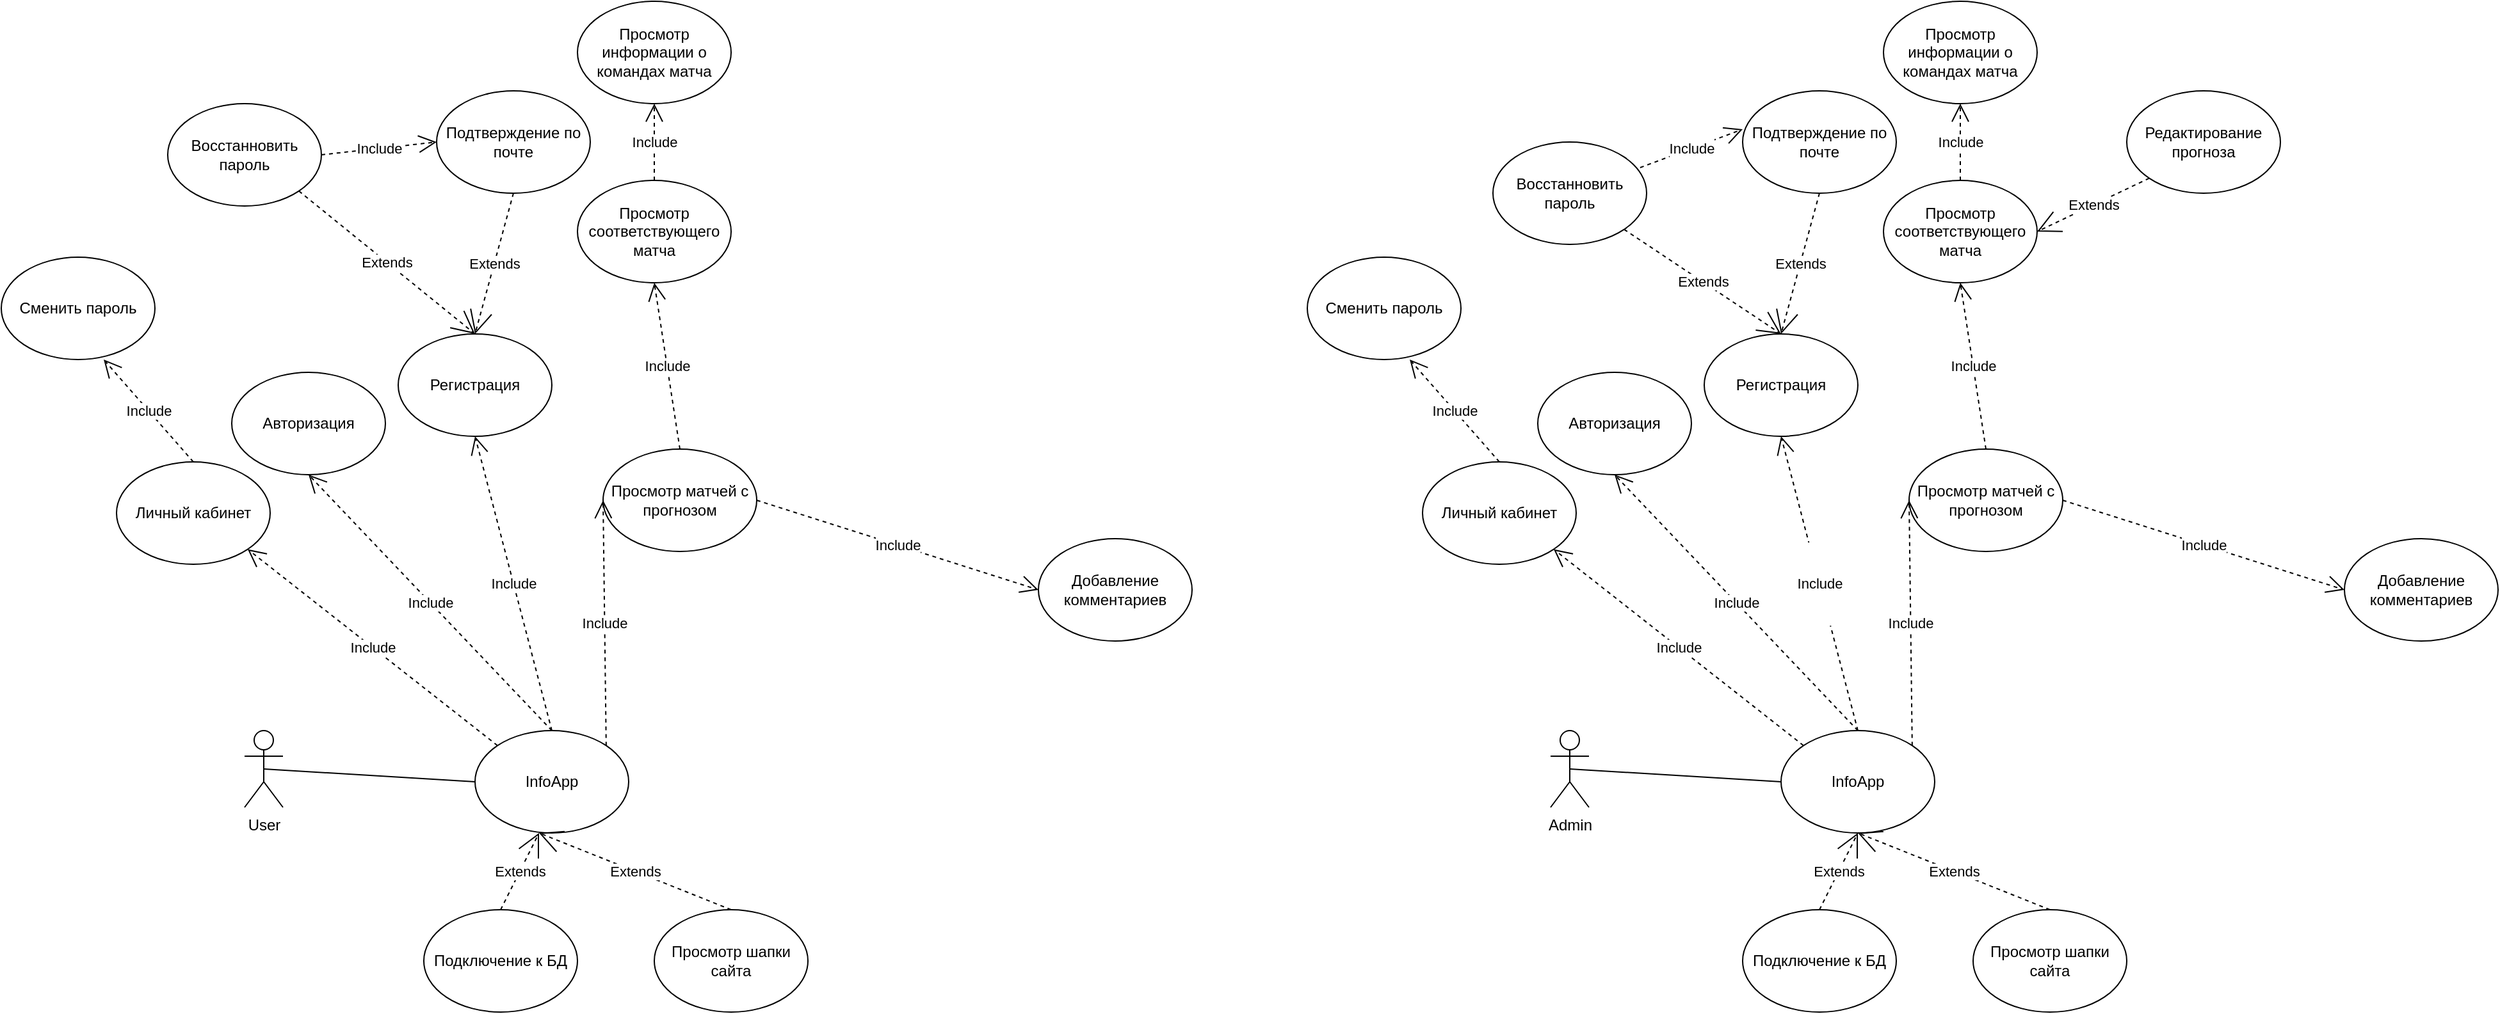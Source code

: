 <mxfile version="14.4.6" type="github">
  <diagram id="AmMkg5M9YSYuQsAp2ahu" name="Page-1">
    <mxGraphModel dx="1777" dy="1729" grid="1" gridSize="10" guides="1" tooltips="1" connect="1" arrows="1" fold="1" page="1" pageScale="1" pageWidth="827" pageHeight="1169" math="0" shadow="0">
      <root>
        <mxCell id="0" />
        <mxCell id="1" parent="0" />
        <mxCell id="p4dsRJ2isNpYm6C_EEN1-1" value="User&lt;br&gt;" style="shape=umlActor;verticalLabelPosition=bottom;verticalAlign=top;html=1;outlineConnect=0;" vertex="1" parent="1">
          <mxGeometry x="100" y="300" width="30" height="60" as="geometry" />
        </mxCell>
        <mxCell id="p4dsRJ2isNpYm6C_EEN1-2" value="InfoApp" style="ellipse;whiteSpace=wrap;html=1;" vertex="1" parent="1">
          <mxGeometry x="280" y="300" width="120" height="80" as="geometry" />
        </mxCell>
        <mxCell id="p4dsRJ2isNpYm6C_EEN1-3" value="" style="endArrow=none;html=1;entryX=0;entryY=0.5;entryDx=0;entryDy=0;exitX=0.5;exitY=0.5;exitDx=0;exitDy=0;exitPerimeter=0;" edge="1" parent="1" source="p4dsRJ2isNpYm6C_EEN1-1" target="p4dsRJ2isNpYm6C_EEN1-2">
          <mxGeometry width="50" height="50" relative="1" as="geometry">
            <mxPoint x="180" y="390" as="sourcePoint" />
            <mxPoint x="230" y="340" as="targetPoint" />
          </mxGeometry>
        </mxCell>
        <mxCell id="p4dsRJ2isNpYm6C_EEN1-4" value="Include" style="endArrow=open;endSize=12;dashed=1;html=1;exitX=0.5;exitY=0;exitDx=0;exitDy=0;entryX=0.5;entryY=1;entryDx=0;entryDy=0;" edge="1" parent="1" source="p4dsRJ2isNpYm6C_EEN1-2" target="p4dsRJ2isNpYm6C_EEN1-5">
          <mxGeometry width="160" relative="1" as="geometry">
            <mxPoint x="330" y="250" as="sourcePoint" />
            <mxPoint x="240" y="210" as="targetPoint" />
          </mxGeometry>
        </mxCell>
        <mxCell id="p4dsRJ2isNpYm6C_EEN1-5" value="Авторизация&lt;br&gt;" style="ellipse;whiteSpace=wrap;html=1;" vertex="1" parent="1">
          <mxGeometry x="90" y="20" width="120" height="80" as="geometry" />
        </mxCell>
        <mxCell id="p4dsRJ2isNpYm6C_EEN1-6" value="Регистрация" style="ellipse;whiteSpace=wrap;html=1;" vertex="1" parent="1">
          <mxGeometry x="220" y="-10" width="120" height="80" as="geometry" />
        </mxCell>
        <mxCell id="p4dsRJ2isNpYm6C_EEN1-7" value="Include" style="endArrow=open;endSize=12;dashed=1;html=1;exitX=0.5;exitY=0;exitDx=0;exitDy=0;entryX=0.5;entryY=1;entryDx=0;entryDy=0;" edge="1" parent="1" source="p4dsRJ2isNpYm6C_EEN1-2" target="p4dsRJ2isNpYm6C_EEN1-6">
          <mxGeometry width="160" relative="1" as="geometry">
            <mxPoint x="400" y="280" as="sourcePoint" />
            <mxPoint x="560" y="280" as="targetPoint" />
          </mxGeometry>
        </mxCell>
        <mxCell id="p4dsRJ2isNpYm6C_EEN1-19" value="Просмотр соответствующего матча" style="ellipse;whiteSpace=wrap;html=1;" vertex="1" parent="1">
          <mxGeometry x="360" y="-130" width="120" height="80" as="geometry" />
        </mxCell>
        <mxCell id="p4dsRJ2isNpYm6C_EEN1-20" value="Подтверждение по почте" style="ellipse;whiteSpace=wrap;html=1;" vertex="1" parent="1">
          <mxGeometry x="250" y="-200" width="120" height="80" as="geometry" />
        </mxCell>
        <mxCell id="p4dsRJ2isNpYm6C_EEN1-21" value="Extends" style="endArrow=open;endSize=16;endFill=0;html=1;entryX=0.5;entryY=0;entryDx=0;entryDy=0;exitX=0.5;exitY=1;exitDx=0;exitDy=0;dashed=1;" edge="1" parent="1" source="p4dsRJ2isNpYm6C_EEN1-20" target="p4dsRJ2isNpYm6C_EEN1-6">
          <mxGeometry width="160" relative="1" as="geometry">
            <mxPoint x="142" y="-92" as="sourcePoint" />
            <mxPoint x="580" y="-10" as="targetPoint" />
          </mxGeometry>
        </mxCell>
        <mxCell id="p4dsRJ2isNpYm6C_EEN1-23" value="Просмотр матчей с прогнозом" style="ellipse;whiteSpace=wrap;html=1;" vertex="1" parent="1">
          <mxGeometry x="380" y="80" width="120" height="80" as="geometry" />
        </mxCell>
        <mxCell id="p4dsRJ2isNpYm6C_EEN1-24" value="Include" style="endArrow=open;endSize=12;dashed=1;html=1;exitX=1;exitY=0;exitDx=0;exitDy=0;entryX=0;entryY=0.5;entryDx=0;entryDy=0;" edge="1" parent="1" source="p4dsRJ2isNpYm6C_EEN1-2" target="p4dsRJ2isNpYm6C_EEN1-23">
          <mxGeometry width="160" relative="1" as="geometry">
            <mxPoint x="350" y="310" as="sourcePoint" />
            <mxPoint x="417.574" y="188.284" as="targetPoint" />
          </mxGeometry>
        </mxCell>
        <mxCell id="p4dsRJ2isNpYm6C_EEN1-25" value="Include" style="endArrow=open;endSize=12;dashed=1;html=1;exitX=0.5;exitY=0;exitDx=0;exitDy=0;entryX=0.5;entryY=1;entryDx=0;entryDy=0;" edge="1" parent="1" source="p4dsRJ2isNpYm6C_EEN1-23" target="p4dsRJ2isNpYm6C_EEN1-19">
          <mxGeometry width="160" relative="1" as="geometry">
            <mxPoint x="392.426" y="321.716" as="sourcePoint" />
            <mxPoint x="540" y="200" as="targetPoint" />
          </mxGeometry>
        </mxCell>
        <mxCell id="p4dsRJ2isNpYm6C_EEN1-26" value="Include" style="endArrow=open;endSize=12;dashed=1;html=1;exitX=1;exitY=0.5;exitDx=0;exitDy=0;" edge="1" parent="1" source="p4dsRJ2isNpYm6C_EEN1-23">
          <mxGeometry width="160" relative="1" as="geometry">
            <mxPoint x="642.426" y="171.716" as="sourcePoint" />
            <mxPoint x="720" y="190" as="targetPoint" />
          </mxGeometry>
        </mxCell>
        <mxCell id="p4dsRJ2isNpYm6C_EEN1-27" value="Добавление комментариев" style="ellipse;whiteSpace=wrap;html=1;" vertex="1" parent="1">
          <mxGeometry x="720" y="150" width="120" height="80" as="geometry" />
        </mxCell>
        <mxCell id="p4dsRJ2isNpYm6C_EEN1-28" value="Просмотр информации о командах матча" style="ellipse;whiteSpace=wrap;html=1;" vertex="1" parent="1">
          <mxGeometry x="360" y="-270" width="120" height="80" as="geometry" />
        </mxCell>
        <mxCell id="p4dsRJ2isNpYm6C_EEN1-29" value="Include" style="endArrow=open;endSize=12;dashed=1;html=1;exitX=0.5;exitY=0;exitDx=0;exitDy=0;entryX=0.5;entryY=1;entryDx=0;entryDy=0;" edge="1" parent="1" source="p4dsRJ2isNpYm6C_EEN1-19" target="p4dsRJ2isNpYm6C_EEN1-28">
          <mxGeometry width="160" relative="1" as="geometry">
            <mxPoint x="450" y="90" as="sourcePoint" />
            <mxPoint x="430" y="-40" as="targetPoint" />
          </mxGeometry>
        </mxCell>
        <mxCell id="p4dsRJ2isNpYm6C_EEN1-30" value="Личный кабинет" style="ellipse;whiteSpace=wrap;html=1;" vertex="1" parent="1">
          <mxGeometry y="90" width="120" height="80" as="geometry" />
        </mxCell>
        <mxCell id="p4dsRJ2isNpYm6C_EEN1-31" value="Include" style="endArrow=open;endSize=12;dashed=1;html=1;exitX=0;exitY=0;exitDx=0;exitDy=0;entryX=1;entryY=1;entryDx=0;entryDy=0;" edge="1" parent="1" source="p4dsRJ2isNpYm6C_EEN1-2" target="p4dsRJ2isNpYm6C_EEN1-30">
          <mxGeometry width="160" relative="1" as="geometry">
            <mxPoint x="350" y="310" as="sourcePoint" />
            <mxPoint x="160" y="110" as="targetPoint" />
          </mxGeometry>
        </mxCell>
        <mxCell id="p4dsRJ2isNpYm6C_EEN1-32" value="Include" style="endArrow=open;endSize=12;dashed=1;html=1;exitX=0.5;exitY=0;exitDx=0;exitDy=0;" edge="1" parent="1" source="p4dsRJ2isNpYm6C_EEN1-30">
          <mxGeometry width="160" relative="1" as="geometry">
            <mxPoint x="307.574" y="321.716" as="sourcePoint" />
            <mxPoint x="-10" y="10" as="targetPoint" />
          </mxGeometry>
        </mxCell>
        <mxCell id="p4dsRJ2isNpYm6C_EEN1-33" value="Сменить пароль" style="ellipse;whiteSpace=wrap;html=1;" vertex="1" parent="1">
          <mxGeometry x="-90" y="-70" width="120" height="80" as="geometry" />
        </mxCell>
        <mxCell id="p4dsRJ2isNpYm6C_EEN1-34" value="Extends" style="endArrow=open;endSize=16;endFill=0;html=1;entryX=0.5;entryY=0;entryDx=0;entryDy=0;dashed=1;exitX=1;exitY=1;exitDx=0;exitDy=0;" edge="1" parent="1" source="p4dsRJ2isNpYm6C_EEN1-35" target="p4dsRJ2isNpYm6C_EEN1-6">
          <mxGeometry width="160" relative="1" as="geometry">
            <mxPoint x="200" y="-110" as="sourcePoint" />
            <mxPoint x="290" as="targetPoint" />
          </mxGeometry>
        </mxCell>
        <mxCell id="p4dsRJ2isNpYm6C_EEN1-35" value="Восстанновить пароль" style="ellipse;whiteSpace=wrap;html=1;" vertex="1" parent="1">
          <mxGeometry x="40" y="-190" width="120" height="80" as="geometry" />
        </mxCell>
        <mxCell id="p4dsRJ2isNpYm6C_EEN1-36" value="Admin" style="shape=umlActor;verticalLabelPosition=bottom;verticalAlign=top;html=1;outlineConnect=0;" vertex="1" parent="1">
          <mxGeometry x="1120" y="300" width="30" height="60" as="geometry" />
        </mxCell>
        <mxCell id="p4dsRJ2isNpYm6C_EEN1-37" value="InfoApp" style="ellipse;whiteSpace=wrap;html=1;" vertex="1" parent="1">
          <mxGeometry x="1300" y="300" width="120" height="80" as="geometry" />
        </mxCell>
        <mxCell id="p4dsRJ2isNpYm6C_EEN1-38" value="" style="endArrow=none;html=1;entryX=0;entryY=0.5;entryDx=0;entryDy=0;exitX=0.5;exitY=0.5;exitDx=0;exitDy=0;exitPerimeter=0;" edge="1" parent="1" source="p4dsRJ2isNpYm6C_EEN1-36" target="p4dsRJ2isNpYm6C_EEN1-37">
          <mxGeometry width="50" height="50" relative="1" as="geometry">
            <mxPoint x="1200" y="390" as="sourcePoint" />
            <mxPoint x="1250" y="340" as="targetPoint" />
          </mxGeometry>
        </mxCell>
        <mxCell id="p4dsRJ2isNpYm6C_EEN1-39" value="Include" style="endArrow=open;endSize=12;dashed=1;html=1;exitX=0.5;exitY=0;exitDx=0;exitDy=0;entryX=0.5;entryY=1;entryDx=0;entryDy=0;" edge="1" parent="1" source="p4dsRJ2isNpYm6C_EEN1-37" target="p4dsRJ2isNpYm6C_EEN1-40">
          <mxGeometry width="160" relative="1" as="geometry">
            <mxPoint x="1350" y="250" as="sourcePoint" />
            <mxPoint x="1260" y="210" as="targetPoint" />
          </mxGeometry>
        </mxCell>
        <mxCell id="p4dsRJ2isNpYm6C_EEN1-40" value="Авторизация&lt;br&gt;" style="ellipse;whiteSpace=wrap;html=1;" vertex="1" parent="1">
          <mxGeometry x="1110" y="20" width="120" height="80" as="geometry" />
        </mxCell>
        <mxCell id="p4dsRJ2isNpYm6C_EEN1-41" value="Регистрация" style="ellipse;whiteSpace=wrap;html=1;" vertex="1" parent="1">
          <mxGeometry x="1240" y="-10" width="120" height="80" as="geometry" />
        </mxCell>
        <mxCell id="p4dsRJ2isNpYm6C_EEN1-42" value="&#xa;&#xa;&lt;span style=&quot;color: rgb(0, 0, 0); font-family: helvetica; font-size: 11px; font-style: normal; font-weight: 400; letter-spacing: normal; text-align: center; text-indent: 0px; text-transform: none; word-spacing: 0px; background-color: rgb(255, 255, 255); display: inline; float: none;&quot;&gt;Include&lt;/span&gt;&#xa;&#xa;" style="endArrow=open;endSize=12;dashed=1;html=1;exitX=0.5;exitY=0;exitDx=0;exitDy=0;entryX=0.5;entryY=1;entryDx=0;entryDy=0;" edge="1" parent="1" source="p4dsRJ2isNpYm6C_EEN1-37" target="p4dsRJ2isNpYm6C_EEN1-41">
          <mxGeometry width="160" relative="1" as="geometry">
            <mxPoint x="1420" y="280" as="sourcePoint" />
            <mxPoint x="1580" y="280" as="targetPoint" />
          </mxGeometry>
        </mxCell>
        <mxCell id="p4dsRJ2isNpYm6C_EEN1-43" value="Просмотр соответствующего матча" style="ellipse;whiteSpace=wrap;html=1;" vertex="1" parent="1">
          <mxGeometry x="1380" y="-130" width="120" height="80" as="geometry" />
        </mxCell>
        <mxCell id="p4dsRJ2isNpYm6C_EEN1-44" value="Подтверждение по почте" style="ellipse;whiteSpace=wrap;html=1;" vertex="1" parent="1">
          <mxGeometry x="1270" y="-200" width="120" height="80" as="geometry" />
        </mxCell>
        <mxCell id="p4dsRJ2isNpYm6C_EEN1-45" value="Extends" style="endArrow=open;endSize=16;endFill=0;html=1;entryX=0.5;entryY=0;entryDx=0;entryDy=0;exitX=0.5;exitY=1;exitDx=0;exitDy=0;dashed=1;" edge="1" parent="1" source="p4dsRJ2isNpYm6C_EEN1-44" target="p4dsRJ2isNpYm6C_EEN1-41">
          <mxGeometry width="160" relative="1" as="geometry">
            <mxPoint x="1162" y="-92" as="sourcePoint" />
            <mxPoint x="1600" y="-10" as="targetPoint" />
          </mxGeometry>
        </mxCell>
        <mxCell id="p4dsRJ2isNpYm6C_EEN1-46" value="Просмотр матчей с прогнозом" style="ellipse;whiteSpace=wrap;html=1;" vertex="1" parent="1">
          <mxGeometry x="1400" y="80" width="120" height="80" as="geometry" />
        </mxCell>
        <mxCell id="p4dsRJ2isNpYm6C_EEN1-47" value="Include" style="endArrow=open;endSize=12;dashed=1;html=1;exitX=1;exitY=0;exitDx=0;exitDy=0;entryX=0;entryY=0.5;entryDx=0;entryDy=0;" edge="1" parent="1" source="p4dsRJ2isNpYm6C_EEN1-37" target="p4dsRJ2isNpYm6C_EEN1-46">
          <mxGeometry width="160" relative="1" as="geometry">
            <mxPoint x="1370" y="310" as="sourcePoint" />
            <mxPoint x="1437.574" y="188.284" as="targetPoint" />
          </mxGeometry>
        </mxCell>
        <mxCell id="p4dsRJ2isNpYm6C_EEN1-48" value="Include" style="endArrow=open;endSize=12;dashed=1;html=1;exitX=0.5;exitY=0;exitDx=0;exitDy=0;entryX=0.5;entryY=1;entryDx=0;entryDy=0;" edge="1" parent="1" source="p4dsRJ2isNpYm6C_EEN1-46" target="p4dsRJ2isNpYm6C_EEN1-43">
          <mxGeometry width="160" relative="1" as="geometry">
            <mxPoint x="1412.426" y="321.716" as="sourcePoint" />
            <mxPoint x="1560" y="200" as="targetPoint" />
          </mxGeometry>
        </mxCell>
        <mxCell id="p4dsRJ2isNpYm6C_EEN1-49" value="Include" style="endArrow=open;endSize=12;dashed=1;html=1;exitX=1;exitY=0.5;exitDx=0;exitDy=0;" edge="1" parent="1" source="p4dsRJ2isNpYm6C_EEN1-46">
          <mxGeometry width="160" relative="1" as="geometry">
            <mxPoint x="1662.426" y="171.716" as="sourcePoint" />
            <mxPoint x="1740" y="190" as="targetPoint" />
          </mxGeometry>
        </mxCell>
        <mxCell id="p4dsRJ2isNpYm6C_EEN1-50" value="Добавление комментариев" style="ellipse;whiteSpace=wrap;html=1;" vertex="1" parent="1">
          <mxGeometry x="1740" y="150" width="120" height="80" as="geometry" />
        </mxCell>
        <mxCell id="p4dsRJ2isNpYm6C_EEN1-51" value="Просмотр информации о командах матча" style="ellipse;whiteSpace=wrap;html=1;" vertex="1" parent="1">
          <mxGeometry x="1380" y="-270" width="120" height="80" as="geometry" />
        </mxCell>
        <mxCell id="p4dsRJ2isNpYm6C_EEN1-52" value="Include" style="endArrow=open;endSize=12;dashed=1;html=1;exitX=0.5;exitY=0;exitDx=0;exitDy=0;entryX=0.5;entryY=1;entryDx=0;entryDy=0;" edge="1" parent="1" source="p4dsRJ2isNpYm6C_EEN1-43" target="p4dsRJ2isNpYm6C_EEN1-51">
          <mxGeometry width="160" relative="1" as="geometry">
            <mxPoint x="1470" y="90" as="sourcePoint" />
            <mxPoint x="1450" y="-40" as="targetPoint" />
          </mxGeometry>
        </mxCell>
        <mxCell id="p4dsRJ2isNpYm6C_EEN1-53" value="Личный кабинет" style="ellipse;whiteSpace=wrap;html=1;" vertex="1" parent="1">
          <mxGeometry x="1020" y="90" width="120" height="80" as="geometry" />
        </mxCell>
        <mxCell id="p4dsRJ2isNpYm6C_EEN1-54" value="Include" style="endArrow=open;endSize=12;dashed=1;html=1;exitX=0;exitY=0;exitDx=0;exitDy=0;entryX=1;entryY=1;entryDx=0;entryDy=0;" edge="1" parent="1" source="p4dsRJ2isNpYm6C_EEN1-37" target="p4dsRJ2isNpYm6C_EEN1-53">
          <mxGeometry width="160" relative="1" as="geometry">
            <mxPoint x="1370" y="310" as="sourcePoint" />
            <mxPoint x="1180" y="110" as="targetPoint" />
          </mxGeometry>
        </mxCell>
        <mxCell id="p4dsRJ2isNpYm6C_EEN1-55" value="Include" style="endArrow=open;endSize=12;dashed=1;html=1;exitX=0.5;exitY=0;exitDx=0;exitDy=0;" edge="1" parent="1" source="p4dsRJ2isNpYm6C_EEN1-53">
          <mxGeometry width="160" relative="1" as="geometry">
            <mxPoint x="1327.574" y="321.716" as="sourcePoint" />
            <mxPoint x="1010" y="10" as="targetPoint" />
          </mxGeometry>
        </mxCell>
        <mxCell id="p4dsRJ2isNpYm6C_EEN1-56" value="Сменить пароль" style="ellipse;whiteSpace=wrap;html=1;" vertex="1" parent="1">
          <mxGeometry x="930" y="-70" width="120" height="80" as="geometry" />
        </mxCell>
        <mxCell id="p4dsRJ2isNpYm6C_EEN1-57" value="Extends" style="endArrow=open;endSize=16;endFill=0;html=1;entryX=0.5;entryY=0;entryDx=0;entryDy=0;dashed=1;exitX=1;exitY=1;exitDx=0;exitDy=0;" edge="1" parent="1" target="p4dsRJ2isNpYm6C_EEN1-41" source="p4dsRJ2isNpYm6C_EEN1-58">
          <mxGeometry width="160" relative="1" as="geometry">
            <mxPoint x="1220" y="-110" as="sourcePoint" />
            <mxPoint x="1310" as="targetPoint" />
          </mxGeometry>
        </mxCell>
        <mxCell id="p4dsRJ2isNpYm6C_EEN1-58" value="Восстанновить пароль" style="ellipse;whiteSpace=wrap;html=1;" vertex="1" parent="1">
          <mxGeometry x="1075" y="-160" width="120" height="80" as="geometry" />
        </mxCell>
        <mxCell id="p4dsRJ2isNpYm6C_EEN1-59" value="Редактирование прогноза" style="ellipse;whiteSpace=wrap;html=1;" vertex="1" parent="1">
          <mxGeometry x="1570" y="-200" width="120" height="80" as="geometry" />
        </mxCell>
        <mxCell id="p4dsRJ2isNpYm6C_EEN1-62" value="Extends" style="endArrow=open;endSize=16;endFill=0;html=1;entryX=1;entryY=0.5;entryDx=0;entryDy=0;exitX=0;exitY=1;exitDx=0;exitDy=0;dashed=1;" edge="1" parent="1" source="p4dsRJ2isNpYm6C_EEN1-59" target="p4dsRJ2isNpYm6C_EEN1-43">
          <mxGeometry width="160" relative="1" as="geometry">
            <mxPoint x="1570" y="-100" as="sourcePoint" />
            <mxPoint x="1540" y="10" as="targetPoint" />
          </mxGeometry>
        </mxCell>
        <mxCell id="p4dsRJ2isNpYm6C_EEN1-63" value="Подключение к БД" style="ellipse;whiteSpace=wrap;html=1;" vertex="1" parent="1">
          <mxGeometry x="1270" y="440" width="120" height="80" as="geometry" />
        </mxCell>
        <mxCell id="p4dsRJ2isNpYm6C_EEN1-64" value="Extends" style="endArrow=open;endSize=16;endFill=0;html=1;entryX=0.5;entryY=1;entryDx=0;entryDy=0;exitX=0.5;exitY=0;exitDx=0;exitDy=0;dashed=1;" edge="1" parent="1" source="p4dsRJ2isNpYm6C_EEN1-63" target="p4dsRJ2isNpYm6C_EEN1-37">
          <mxGeometry width="160" relative="1" as="geometry">
            <mxPoint x="1597.574" y="-121.716" as="sourcePoint" />
            <mxPoint x="1510" y="-80" as="targetPoint" />
          </mxGeometry>
        </mxCell>
        <mxCell id="p4dsRJ2isNpYm6C_EEN1-65" value="Просмотр шапки сайта" style="ellipse;whiteSpace=wrap;html=1;" vertex="1" parent="1">
          <mxGeometry x="1450" y="440" width="120" height="80" as="geometry" />
        </mxCell>
        <mxCell id="p4dsRJ2isNpYm6C_EEN1-66" value="Extends" style="endArrow=open;endSize=16;endFill=0;html=1;entryX=0.5;entryY=1;entryDx=0;entryDy=0;exitX=0.5;exitY=0;exitDx=0;exitDy=0;dashed=1;" edge="1" parent="1" source="p4dsRJ2isNpYm6C_EEN1-65" target="p4dsRJ2isNpYm6C_EEN1-37">
          <mxGeometry width="160" relative="1" as="geometry">
            <mxPoint x="1340" y="450" as="sourcePoint" />
            <mxPoint x="1370" y="390" as="targetPoint" />
          </mxGeometry>
        </mxCell>
        <mxCell id="p4dsRJ2isNpYm6C_EEN1-68" value="Подключение к БД" style="ellipse;whiteSpace=wrap;html=1;" vertex="1" parent="1">
          <mxGeometry x="240" y="440" width="120" height="80" as="geometry" />
        </mxCell>
        <mxCell id="p4dsRJ2isNpYm6C_EEN1-69" value="Extends" style="endArrow=open;endSize=16;endFill=0;html=1;entryX=0.5;entryY=1;entryDx=0;entryDy=0;exitX=0.5;exitY=0;exitDx=0;exitDy=0;dashed=1;" edge="1" parent="1" source="p4dsRJ2isNpYm6C_EEN1-68">
          <mxGeometry width="160" relative="1" as="geometry">
            <mxPoint x="567.574" y="-121.716" as="sourcePoint" />
            <mxPoint x="330" y="380" as="targetPoint" />
          </mxGeometry>
        </mxCell>
        <mxCell id="p4dsRJ2isNpYm6C_EEN1-70" value="Просмотр шапки сайта" style="ellipse;whiteSpace=wrap;html=1;" vertex="1" parent="1">
          <mxGeometry x="420" y="440" width="120" height="80" as="geometry" />
        </mxCell>
        <mxCell id="p4dsRJ2isNpYm6C_EEN1-71" value="Extends" style="endArrow=open;endSize=16;endFill=0;html=1;entryX=0.5;entryY=1;entryDx=0;entryDy=0;exitX=0.5;exitY=0;exitDx=0;exitDy=0;dashed=1;" edge="1" parent="1" source="p4dsRJ2isNpYm6C_EEN1-70">
          <mxGeometry width="160" relative="1" as="geometry">
            <mxPoint x="310" y="450" as="sourcePoint" />
            <mxPoint x="330" y="380" as="targetPoint" />
          </mxGeometry>
        </mxCell>
        <mxCell id="p4dsRJ2isNpYm6C_EEN1-72" value="&#xa;&#xa;&lt;span style=&quot;color: rgb(0, 0, 0); font-family: helvetica; font-size: 11px; font-style: normal; font-weight: 400; letter-spacing: normal; text-align: center; text-indent: 0px; text-transform: none; word-spacing: 0px; background-color: rgb(255, 255, 255); display: inline; float: none;&quot;&gt;Include&lt;/span&gt;&#xa;&#xa;" style="endArrow=open;endSize=12;dashed=1;html=1;exitX=0.958;exitY=0.25;exitDx=0;exitDy=0;entryX=0;entryY=0.375;entryDx=0;entryDy=0;entryPerimeter=0;exitPerimeter=0;" edge="1" parent="1" source="p4dsRJ2isNpYm6C_EEN1-58" target="p4dsRJ2isNpYm6C_EEN1-44">
          <mxGeometry width="160" relative="1" as="geometry">
            <mxPoint x="1370" y="310.0" as="sourcePoint" />
            <mxPoint x="1310" y="80.0" as="targetPoint" />
          </mxGeometry>
        </mxCell>
        <mxCell id="p4dsRJ2isNpYm6C_EEN1-73" value="&#xa;&#xa;&lt;span style=&quot;color: rgb(0, 0, 0); font-family: helvetica; font-size: 11px; font-style: normal; font-weight: 400; letter-spacing: normal; text-align: center; text-indent: 0px; text-transform: none; word-spacing: 0px; background-color: rgb(255, 255, 255); display: inline; float: none;&quot;&gt;Include&lt;/span&gt;&#xa;&#xa;" style="endArrow=open;endSize=12;dashed=1;html=1;exitX=1;exitY=0.5;exitDx=0;exitDy=0;entryX=0;entryY=0.5;entryDx=0;entryDy=0;" edge="1" parent="1" source="p4dsRJ2isNpYm6C_EEN1-35" target="p4dsRJ2isNpYm6C_EEN1-20">
          <mxGeometry width="160" relative="1" as="geometry">
            <mxPoint x="250" y="-110.0" as="sourcePoint" />
            <mxPoint x="190" y="-340.0" as="targetPoint" />
          </mxGeometry>
        </mxCell>
      </root>
    </mxGraphModel>
  </diagram>
</mxfile>
